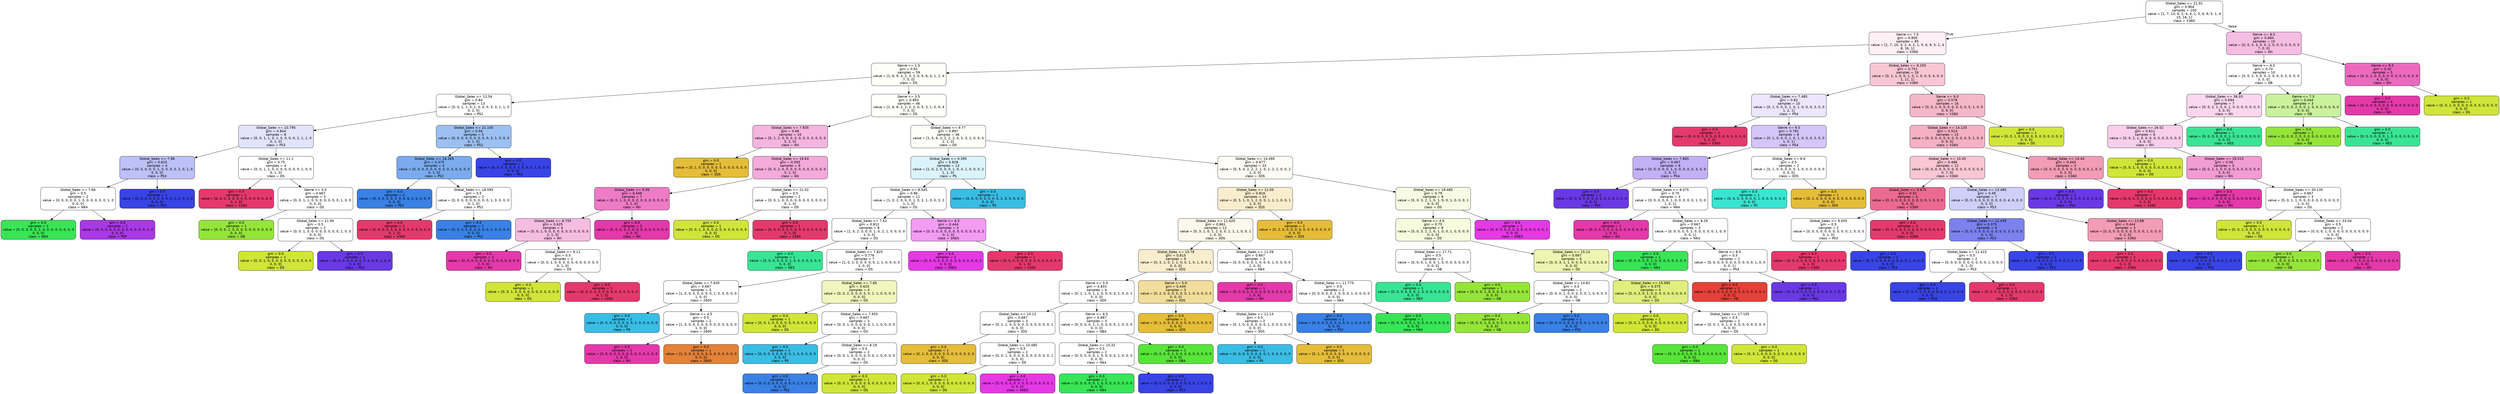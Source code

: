 digraph Tree {
node [shape=box, style="filled, rounded", color="black", fontname="helvetica"] ;
edge [fontname="helvetica"] ;
0 [label="Global_Sales <= 21.91\ngini = 0.904\nsamples = 100\nvalue = [1, 7, 13, 6, 2, 4, 4, 1, 5, 6, 9, 5, 1, 4\n15, 16, 1]\nclass = X360", fillcolor="#fffdfd"] ;
1 [label="Genre <= 7.5\ngini = 0.905\nsamples = 85\nvalue = [1, 7, 10, 3, 2, 4, 2, 1, 5, 6, 9, 5, 1, 4\n8, 16, 1]\nclass = X360", fillcolor="#fdeff3"] ;
0 -> 1 [labeldistance=2.5, labelangle=45, headlabel="True"] ;
2 [label="Genre <= 1.5\ngini = 0.91\nsamples = 59\nvalue = [1, 6, 9, 3, 2, 3, 2, 0, 5, 6, 4, 1, 1, 4\n7, 5, 0]\nclass = DS", fillcolor="#fdfef7"] ;
1 -> 2 ;
3 [label="Global_Sales <= 12.54\ngini = 0.84\nsamples = 13\nvalue = [0, 0, 1, 1, 0, 1, 0, 0, 0, 3, 3, 1, 1, 0\n0, 2, 0]\nclass = PS2", fillcolor="#ffffff"] ;
2 -> 3 ;
4 [label="Global_Sales <= 10.795\ngini = 0.844\nsamples = 8\nvalue = [0, 0, 1, 1, 0, 1, 0, 0, 0, 0, 2, 1, 1, 0\n0, 1, 0]\nclass = PS3", fillcolor="#e3e4fb"] ;
3 -> 4 ;
5 [label="Global_Sales <= 7.98\ngini = 0.625\nsamples = 4\nvalue = [0, 0, 0, 0, 0, 1, 0, 0, 0, 0, 2, 0, 1, 0\n0, 0, 0]\nclass = PS3", fillcolor="#bdc1f6"] ;
4 -> 5 ;
6 [label="Global_Sales <= 7.66\ngini = 0.5\nsamples = 2\nvalue = [0, 0, 0, 0, 0, 1, 0, 0, 0, 0, 0, 0, 1, 0\n0, 0, 0]\nclass = N64", fillcolor="#ffffff"] ;
5 -> 6 ;
7 [label="gini = 0.0\nsamples = 1\nvalue = [0, 0, 0, 0, 0, 1, 0, 0, 0, 0, 0, 0, 0, 0\n0, 0, 0]\nclass = N64", fillcolor="#39e556"] ;
6 -> 7 ;
8 [label="gini = 0.0\nsamples = 1\nvalue = [0, 0, 0, 0, 0, 0, 0, 0, 0, 0, 0, 0, 1, 0\n0, 0, 0]\nclass = PSP", fillcolor="#a939e5"] ;
6 -> 8 ;
9 [label="gini = 0.0\nsamples = 2\nvalue = [0, 0, 0, 0, 0, 0, 0, 0, 0, 0, 2, 0, 0, 0\n0, 0, 0]\nclass = PS3", fillcolor="#3944e5"] ;
5 -> 9 ;
10 [label="Global_Sales <= 11.1\ngini = 0.75\nsamples = 4\nvalue = [0, 0, 1, 1, 0, 0, 0, 0, 0, 0, 0, 1, 0, 0\n0, 1, 0]\nclass = DS", fillcolor="#ffffff"] ;
4 -> 10 ;
11 [label="gini = 0.0\nsamples = 1\nvalue = [0, 0, 0, 0, 0, 0, 0, 0, 0, 0, 0, 0, 0, 0\n0, 1, 0]\nclass = X360", fillcolor="#e5396d"] ;
10 -> 11 ;
12 [label="Genre <= 0.5\ngini = 0.667\nsamples = 3\nvalue = [0, 0, 1, 1, 0, 0, 0, 0, 0, 0, 0, 1, 0, 0\n0, 0, 0]\nclass = DS", fillcolor="#ffffff"] ;
10 -> 12 ;
13 [label="gini = 0.0\nsamples = 1\nvalue = [0, 0, 0, 1, 0, 0, 0, 0, 0, 0, 0, 0, 0, 0\n0, 0, 0]\nclass = GB", fillcolor="#95e539"] ;
12 -> 13 ;
14 [label="Global_Sales <= 11.94\ngini = 0.5\nsamples = 2\nvalue = [0, 0, 1, 0, 0, 0, 0, 0, 0, 0, 0, 1, 0, 0\n0, 0, 0]\nclass = DS", fillcolor="#ffffff"] ;
12 -> 14 ;
15 [label="gini = 0.0\nsamples = 1\nvalue = [0, 0, 1, 0, 0, 0, 0, 0, 0, 0, 0, 0, 0, 0\n0, 0, 0]\nclass = DS", fillcolor="#d1e539"] ;
14 -> 15 ;
16 [label="gini = 0.0\nsamples = 1\nvalue = [0, 0, 0, 0, 0, 0, 0, 0, 0, 0, 0, 1, 0, 0\n0, 0, 0]\nclass = PS4", fillcolor="#6a39e5"] ;
14 -> 16 ;
17 [label="Global_Sales <= 21.105\ngini = 0.56\nsamples = 5\nvalue = [0, 0, 0, 0, 0, 0, 0, 0, 0, 3, 1, 0, 0, 0\n0, 1, 0]\nclass = PS2", fillcolor="#9cc0f2"] ;
3 -> 17 ;
18 [label="Global_Sales <= 16.265\ngini = 0.375\nsamples = 4\nvalue = [0, 0, 0, 0, 0, 0, 0, 0, 0, 3, 0, 0, 0, 0\n0, 1, 0]\nclass = PS2", fillcolor="#7babee"] ;
17 -> 18 ;
19 [label="gini = 0.0\nsamples = 2\nvalue = [0, 0, 0, 0, 0, 0, 0, 0, 0, 2, 0, 0, 0, 0\n0, 0, 0]\nclass = PS2", fillcolor="#3981e5"] ;
18 -> 19 ;
20 [label="Global_Sales <= 18.595\ngini = 0.5\nsamples = 2\nvalue = [0, 0, 0, 0, 0, 0, 0, 0, 0, 1, 0, 0, 0, 0\n0, 1, 0]\nclass = PS2", fillcolor="#ffffff"] ;
18 -> 20 ;
21 [label="gini = 0.0\nsamples = 1\nvalue = [0, 0, 0, 0, 0, 0, 0, 0, 0, 0, 0, 0, 0, 0\n0, 1, 0]\nclass = X360", fillcolor="#e5396d"] ;
20 -> 21 ;
22 [label="gini = 0.0\nsamples = 1\nvalue = [0, 0, 0, 0, 0, 0, 0, 0, 0, 1, 0, 0, 0, 0\n0, 0, 0]\nclass = PS2", fillcolor="#3981e5"] ;
20 -> 22 ;
23 [label="gini = 0.0\nsamples = 1\nvalue = [0, 0, 0, 0, 0, 0, 0, 0, 0, 0, 1, 0, 0, 0\n0, 0, 0]\nclass = PS3", fillcolor="#3944e5"] ;
17 -> 23 ;
24 [label="Genre <= 3.5\ngini = 0.893\nsamples = 46\nvalue = [1, 6, 8, 2, 2, 2, 2, 0, 5, 3, 1, 0, 0, 4\n7, 3, 0]\nclass = DS", fillcolor="#fefefa"] ;
2 -> 24 ;
25 [label="Global_Sales <= 7.935\ngini = 0.66\nsamples = 10\nvalue = [0, 1, 2, 0, 0, 0, 0, 0, 0, 0, 0, 0, 0, 0\n5, 2, 0]\nclass = Wii", fillcolor="#f5b5df"] ;
24 -> 25 ;
26 [label="gini = 0.0\nsamples = 1\nvalue = [0, 1, 0, 0, 0, 0, 0, 0, 0, 0, 0, 0, 0, 0\n0, 0, 0]\nclass = 3DS", fillcolor="#e5bd39"] ;
25 -> 26 ;
27 [label="Global_Sales <= 16.63\ngini = 0.593\nsamples = 9\nvalue = [0, 0, 2, 0, 0, 0, 0, 0, 0, 0, 0, 0, 0, 0\n5, 2, 0]\nclass = Wii", fillcolor="#f4aada"] ;
25 -> 27 ;
28 [label="Global_Sales <= 9.36\ngini = 0.449\nsamples = 7\nvalue = [0, 0, 1, 0, 0, 0, 0, 0, 0, 0, 0, 0, 0, 0\n5, 1, 0]\nclass = Wii", fillcolor="#ee7bc6"] ;
27 -> 28 ;
29 [label="Global_Sales <= 8.755\ngini = 0.625\nsamples = 4\nvalue = [0, 0, 1, 0, 0, 0, 0, 0, 0, 0, 0, 0, 0, 0\n2, 1, 0]\nclass = Wii", fillcolor="#f6bde2"] ;
28 -> 29 ;
30 [label="gini = 0.0\nsamples = 2\nvalue = [0, 0, 0, 0, 0, 0, 0, 0, 0, 0, 0, 0, 0, 0\n2, 0, 0]\nclass = Wii", fillcolor="#e539a9"] ;
29 -> 30 ;
31 [label="Global_Sales <= 9.11\ngini = 0.5\nsamples = 2\nvalue = [0, 0, 1, 0, 0, 0, 0, 0, 0, 0, 0, 0, 0, 0\n0, 1, 0]\nclass = DS", fillcolor="#ffffff"] ;
29 -> 31 ;
32 [label="gini = 0.0\nsamples = 1\nvalue = [0, 0, 1, 0, 0, 0, 0, 0, 0, 0, 0, 0, 0, 0\n0, 0, 0]\nclass = DS", fillcolor="#d1e539"] ;
31 -> 32 ;
33 [label="gini = 0.0\nsamples = 1\nvalue = [0, 0, 0, 0, 0, 0, 0, 0, 0, 0, 0, 0, 0, 0\n0, 1, 0]\nclass = X360", fillcolor="#e5396d"] ;
31 -> 33 ;
34 [label="gini = 0.0\nsamples = 3\nvalue = [0, 0, 0, 0, 0, 0, 0, 0, 0, 0, 0, 0, 0, 0\n3, 0, 0]\nclass = Wii", fillcolor="#e539a9"] ;
28 -> 34 ;
35 [label="Global_Sales <= 21.02\ngini = 0.5\nsamples = 2\nvalue = [0, 0, 1, 0, 0, 0, 0, 0, 0, 0, 0, 0, 0, 0\n0, 1, 0]\nclass = DS", fillcolor="#ffffff"] ;
27 -> 35 ;
36 [label="gini = 0.0\nsamples = 1\nvalue = [0, 0, 1, 0, 0, 0, 0, 0, 0, 0, 0, 0, 0, 0\n0, 0, 0]\nclass = DS", fillcolor="#d1e539"] ;
35 -> 36 ;
37 [label="gini = 0.0\nsamples = 1\nvalue = [0, 0, 0, 0, 0, 0, 0, 0, 0, 0, 0, 0, 0, 0\n0, 1, 0]\nclass = X360", fillcolor="#e5396d"] ;
35 -> 37 ;
38 [label="Global_Sales <= 9.77\ngini = 0.897\nsamples = 36\nvalue = [1, 5, 6, 2, 2, 2, 2, 0, 5, 3, 1, 0, 0, 4\n2, 1, 0]\nclass = DS", fillcolor="#fefef9"] ;
24 -> 38 ;
39 [label="Global_Sales <= 9.395\ngini = 0.828\nsamples = 13\nvalue = [1, 0, 2, 0, 0, 0, 1, 0, 4, 1, 0, 0, 0, 2\n1, 1, 0]\nclass = PS", fillcolor="#dbf3fa"] ;
38 -> 39 ;
40 [label="Global_Sales <= 8.545\ngini = 0.86\nsamples = 11\nvalue = [1, 0, 2, 0, 0, 0, 1, 0, 2, 1, 0, 0, 0, 2\n1, 1, 0]\nclass = DS", fillcolor="#ffffff"] ;
39 -> 40 ;
41 [label="Global_Sales <= 7.52\ngini = 0.812\nsamples = 8\nvalue = [1, 0, 2, 0, 0, 0, 1, 0, 2, 1, 0, 0, 0, 0\n1, 0, 0]\nclass = DS", fillcolor="#ffffff"] ;
40 -> 41 ;
42 [label="gini = 0.0\nsamples = 1\nvalue = [0, 0, 0, 0, 0, 0, 1, 0, 0, 0, 0, 0, 0, 0\n0, 0, 0]\nclass = NES", fillcolor="#39e595"] ;
41 -> 42 ;
43 [label="Global_Sales <= 7.825\ngini = 0.776\nsamples = 7\nvalue = [1, 0, 2, 0, 0, 0, 0, 0, 2, 1, 0, 0, 0, 0\n1, 0, 0]\nclass = DS", fillcolor="#ffffff"] ;
41 -> 43 ;
44 [label="Global_Sales <= 7.635\ngini = 0.667\nsamples = 3\nvalue = [1, 0, 0, 0, 0, 0, 0, 0, 1, 0, 0, 0, 0, 0\n1, 0, 0]\nclass = 2600", fillcolor="#ffffff"] ;
43 -> 44 ;
45 [label="gini = 0.0\nsamples = 1\nvalue = [0, 0, 0, 0, 0, 0, 0, 0, 1, 0, 0, 0, 0, 0\n0, 0, 0]\nclass = PS", fillcolor="#39bde5"] ;
44 -> 45 ;
46 [label="Genre <= 4.5\ngini = 0.5\nsamples = 2\nvalue = [1, 0, 0, 0, 0, 0, 0, 0, 0, 0, 0, 0, 0, 0\n1, 0, 0]\nclass = 2600", fillcolor="#ffffff"] ;
44 -> 46 ;
47 [label="gini = 0.0\nsamples = 1\nvalue = [0, 0, 0, 0, 0, 0, 0, 0, 0, 0, 0, 0, 0, 0\n1, 0, 0]\nclass = Wii", fillcolor="#e539a9"] ;
46 -> 47 ;
48 [label="gini = 0.0\nsamples = 1\nvalue = [1, 0, 0, 0, 0, 0, 0, 0, 0, 0, 0, 0, 0, 0\n0, 0, 0]\nclass = 2600", fillcolor="#e58139"] ;
46 -> 48 ;
49 [label="Global_Sales <= 7.85\ngini = 0.625\nsamples = 4\nvalue = [0, 0, 2, 0, 0, 0, 0, 0, 1, 1, 0, 0, 0, 0\n0, 0, 0]\nclass = DS", fillcolor="#f0f6bd"] ;
43 -> 49 ;
50 [label="gini = 0.0\nsamples = 1\nvalue = [0, 0, 1, 0, 0, 0, 0, 0, 0, 0, 0, 0, 0, 0\n0, 0, 0]\nclass = DS", fillcolor="#d1e539"] ;
49 -> 50 ;
51 [label="Global_Sales <= 7.955\ngini = 0.667\nsamples = 3\nvalue = [0, 0, 1, 0, 0, 0, 0, 0, 1, 1, 0, 0, 0, 0\n0, 0, 0]\nclass = DS", fillcolor="#ffffff"] ;
49 -> 51 ;
52 [label="gini = 0.0\nsamples = 1\nvalue = [0, 0, 0, 0, 0, 0, 0, 0, 1, 0, 0, 0, 0, 0\n0, 0, 0]\nclass = PS", fillcolor="#39bde5"] ;
51 -> 52 ;
53 [label="Global_Sales <= 8.19\ngini = 0.5\nsamples = 2\nvalue = [0, 0, 1, 0, 0, 0, 0, 0, 0, 1, 0, 0, 0, 0\n0, 0, 0]\nclass = DS", fillcolor="#ffffff"] ;
51 -> 53 ;
54 [label="gini = 0.0\nsamples = 1\nvalue = [0, 0, 0, 0, 0, 0, 0, 0, 0, 1, 0, 0, 0, 0\n0, 0, 0]\nclass = PS2", fillcolor="#3981e5"] ;
53 -> 54 ;
55 [label="gini = 0.0\nsamples = 1\nvalue = [0, 0, 1, 0, 0, 0, 0, 0, 0, 0, 0, 0, 0, 0\n0, 0, 0]\nclass = DS", fillcolor="#d1e539"] ;
53 -> 55 ;
56 [label="Genre <= 6.5\ngini = 0.444\nsamples = 3\nvalue = [0, 0, 0, 0, 0, 0, 0, 0, 0, 0, 0, 0, 0, 2\n0, 1, 0]\nclass = SNES", fillcolor="#f29cf2"] ;
40 -> 56 ;
57 [label="gini = 0.0\nsamples = 2\nvalue = [0, 0, 0, 0, 0, 0, 0, 0, 0, 0, 0, 0, 0, 2\n0, 0, 0]\nclass = SNES", fillcolor="#e539e5"] ;
56 -> 57 ;
58 [label="gini = 0.0\nsamples = 1\nvalue = [0, 0, 0, 0, 0, 0, 0, 0, 0, 0, 0, 0, 0, 0\n0, 1, 0]\nclass = X360", fillcolor="#e5396d"] ;
56 -> 58 ;
59 [label="gini = 0.0\nsamples = 2\nvalue = [0, 0, 0, 0, 0, 0, 0, 0, 2, 0, 0, 0, 0, 0\n0, 0, 0]\nclass = PS", fillcolor="#39bde5"] ;
39 -> 59 ;
60 [label="Global_Sales <= 14.495\ngini = 0.877\nsamples = 23\nvalue = [0, 5, 4, 2, 2, 2, 1, 0, 1, 2, 1, 0, 0, 2\n1, 0, 0]\nclass = 3DS", fillcolor="#fefcf5"] ;
38 -> 60 ;
61 [label="Global_Sales <= 12.05\ngini = 0.816\nsamples = 14\nvalue = [0, 5, 1, 0, 1, 2, 0, 0, 1, 1, 1, 0, 0, 1\n1, 0, 0]\nclass = 3DS", fillcolor="#f8eece"] ;
60 -> 61 ;
62 [label="Global_Sales <= 11.425\ngini = 0.861\nsamples = 12\nvalue = [0, 3, 1, 0, 1, 2, 0, 0, 1, 1, 1, 0, 0, 1\n1, 0, 0]\nclass = 3DS", fillcolor="#fcf8eb"] ;
61 -> 62 ;
63 [label="Global_Sales <= 10.78\ngini = 0.815\nsamples = 9\nvalue = [0, 3, 1, 0, 1, 1, 0, 0, 1, 0, 1, 0, 0, 1\n0, 0, 0]\nclass = 3DS", fillcolor="#f8eece"] ;
62 -> 63 ;
64 [label="Genre <= 5.0\ngini = 0.833\nsamples = 6\nvalue = [0, 1, 1, 0, 1, 1, 0, 0, 0, 0, 1, 0, 0, 1\n0, 0, 0]\nclass = 3DS", fillcolor="#ffffff"] ;
63 -> 64 ;
65 [label="Global_Sales <= 10.12\ngini = 0.667\nsamples = 3\nvalue = [0, 1, 1, 0, 0, 0, 0, 0, 0, 0, 0, 0, 0, 1\n0, 0, 0]\nclass = 3DS", fillcolor="#ffffff"] ;
64 -> 65 ;
66 [label="gini = 0.0\nsamples = 1\nvalue = [0, 1, 0, 0, 0, 0, 0, 0, 0, 0, 0, 0, 0, 0\n0, 0, 0]\nclass = 3DS", fillcolor="#e5bd39"] ;
65 -> 66 ;
67 [label="Global_Sales <= 10.485\ngini = 0.5\nsamples = 2\nvalue = [0, 0, 1, 0, 0, 0, 0, 0, 0, 0, 0, 0, 0, 1\n0, 0, 0]\nclass = DS", fillcolor="#ffffff"] ;
65 -> 67 ;
68 [label="gini = 0.0\nsamples = 1\nvalue = [0, 0, 1, 0, 0, 0, 0, 0, 0, 0, 0, 0, 0, 0\n0, 0, 0]\nclass = DS", fillcolor="#d1e539"] ;
67 -> 68 ;
69 [label="gini = 0.0\nsamples = 1\nvalue = [0, 0, 0, 0, 0, 0, 0, 0, 0, 0, 0, 0, 0, 1\n0, 0, 0]\nclass = SNES", fillcolor="#e539e5"] ;
67 -> 69 ;
70 [label="Genre <= 6.5\ngini = 0.667\nsamples = 3\nvalue = [0, 0, 0, 0, 1, 1, 0, 0, 0, 0, 1, 0, 0, 0\n0, 0, 0]\nclass = GBA", fillcolor="#ffffff"] ;
64 -> 70 ;
71 [label="Global_Sales <= 10.32\ngini = 0.5\nsamples = 2\nvalue = [0, 0, 0, 0, 0, 1, 0, 0, 0, 0, 1, 0, 0, 0\n0, 0, 0]\nclass = N64", fillcolor="#ffffff"] ;
70 -> 71 ;
72 [label="gini = 0.0\nsamples = 1\nvalue = [0, 0, 0, 0, 0, 1, 0, 0, 0, 0, 0, 0, 0, 0\n0, 0, 0]\nclass = N64", fillcolor="#39e556"] ;
71 -> 72 ;
73 [label="gini = 0.0\nsamples = 1\nvalue = [0, 0, 0, 0, 0, 0, 0, 0, 0, 0, 1, 0, 0, 0\n0, 0, 0]\nclass = PS3", fillcolor="#3944e5"] ;
71 -> 73 ;
74 [label="gini = 0.0\nsamples = 1\nvalue = [0, 0, 0, 0, 1, 0, 0, 0, 0, 0, 0, 0, 0, 0\n0, 0, 0]\nclass = GBA", fillcolor="#58e539"] ;
70 -> 74 ;
75 [label="Genre <= 5.0\ngini = 0.444\nsamples = 3\nvalue = [0, 2, 0, 0, 0, 0, 0, 0, 1, 0, 0, 0, 0, 0\n0, 0, 0]\nclass = 3DS", fillcolor="#f2de9c"] ;
63 -> 75 ;
76 [label="gini = 0.0\nsamples = 1\nvalue = [0, 1, 0, 0, 0, 0, 0, 0, 0, 0, 0, 0, 0, 0\n0, 0, 0]\nclass = 3DS", fillcolor="#e5bd39"] ;
75 -> 76 ;
77 [label="Global_Sales <= 11.14\ngini = 0.5\nsamples = 2\nvalue = [0, 1, 0, 0, 0, 0, 0, 0, 1, 0, 0, 0, 0, 0\n0, 0, 0]\nclass = 3DS", fillcolor="#ffffff"] ;
75 -> 77 ;
78 [label="gini = 0.0\nsamples = 1\nvalue = [0, 0, 0, 0, 0, 0, 0, 0, 1, 0, 0, 0, 0, 0\n0, 0, 0]\nclass = PS", fillcolor="#39bde5"] ;
77 -> 78 ;
79 [label="gini = 0.0\nsamples = 1\nvalue = [0, 1, 0, 0, 0, 0, 0, 0, 0, 0, 0, 0, 0, 0\n0, 0, 0]\nclass = 3DS", fillcolor="#e5bd39"] ;
77 -> 79 ;
80 [label="Global_Sales <= 11.59\ngini = 0.667\nsamples = 3\nvalue = [0, 0, 0, 0, 0, 1, 0, 0, 0, 1, 0, 0, 0, 0\n1, 0, 0]\nclass = N64", fillcolor="#ffffff"] ;
62 -> 80 ;
81 [label="gini = 0.0\nsamples = 1\nvalue = [0, 0, 0, 0, 0, 0, 0, 0, 0, 0, 0, 0, 0, 0\n1, 0, 0]\nclass = Wii", fillcolor="#e539a9"] ;
80 -> 81 ;
82 [label="Global_Sales <= 11.775\ngini = 0.5\nsamples = 2\nvalue = [0, 0, 0, 0, 0, 1, 0, 0, 0, 1, 0, 0, 0, 0\n0, 0, 0]\nclass = N64", fillcolor="#ffffff"] ;
80 -> 82 ;
83 [label="gini = 0.0\nsamples = 1\nvalue = [0, 0, 0, 0, 0, 0, 0, 0, 0, 1, 0, 0, 0, 0\n0, 0, 0]\nclass = PS2", fillcolor="#3981e5"] ;
82 -> 83 ;
84 [label="gini = 0.0\nsamples = 1\nvalue = [0, 0, 0, 0, 0, 1, 0, 0, 0, 0, 0, 0, 0, 0\n0, 0, 0]\nclass = N64", fillcolor="#39e556"] ;
82 -> 84 ;
85 [label="gini = 0.0\nsamples = 2\nvalue = [0, 2, 0, 0, 0, 0, 0, 0, 0, 0, 0, 0, 0, 0\n0, 0, 0]\nclass = 3DS", fillcolor="#e5bd39"] ;
61 -> 85 ;
86 [label="Global_Sales <= 19.485\ngini = 0.79\nsamples = 9\nvalue = [0, 0, 3, 2, 1, 0, 1, 0, 0, 1, 0, 0, 0, 1\n0, 0, 0]\nclass = DS", fillcolor="#f8fbe3"] ;
60 -> 86 ;
87 [label="Genre <= 4.5\ngini = 0.75\nsamples = 8\nvalue = [0, 0, 3, 2, 1, 0, 1, 0, 0, 1, 0, 0, 0, 0\n0, 0, 0]\nclass = DS", fillcolor="#f7fbde"] ;
86 -> 87 ;
88 [label="Global_Sales <= 17.71\ngini = 0.5\nsamples = 2\nvalue = [0, 0, 0, 1, 0, 0, 1, 0, 0, 0, 0, 0, 0, 0\n0, 0, 0]\nclass = GB", fillcolor="#ffffff"] ;
87 -> 88 ;
89 [label="gini = 0.0\nsamples = 1\nvalue = [0, 0, 0, 0, 0, 0, 1, 0, 0, 0, 0, 0, 0, 0\n0, 0, 0]\nclass = NES", fillcolor="#39e595"] ;
88 -> 89 ;
90 [label="gini = 0.0\nsamples = 1\nvalue = [0, 0, 0, 1, 0, 0, 0, 0, 0, 0, 0, 0, 0, 0\n0, 0, 0]\nclass = GB", fillcolor="#95e539"] ;
88 -> 90 ;
91 [label="Global_Sales <= 15.14\ngini = 0.667\nsamples = 6\nvalue = [0, 0, 3, 1, 1, 0, 0, 0, 0, 1, 0, 0, 0, 0\n0, 0, 0]\nclass = DS", fillcolor="#edf5b0"] ;
87 -> 91 ;
92 [label="Global_Sales <= 14.81\ngini = 0.5\nsamples = 2\nvalue = [0, 0, 0, 1, 0, 0, 0, 0, 0, 1, 0, 0, 0, 0\n0, 0, 0]\nclass = GB", fillcolor="#ffffff"] ;
91 -> 92 ;
93 [label="gini = 0.0\nsamples = 1\nvalue = [0, 0, 0, 1, 0, 0, 0, 0, 0, 0, 0, 0, 0, 0\n0, 0, 0]\nclass = GB", fillcolor="#95e539"] ;
92 -> 93 ;
94 [label="gini = 0.0\nsamples = 1\nvalue = [0, 0, 0, 0, 0, 0, 0, 0, 0, 1, 0, 0, 0, 0\n0, 0, 0]\nclass = PS2", fillcolor="#3981e5"] ;
92 -> 94 ;
95 [label="Global_Sales <= 15.585\ngini = 0.375\nsamples = 4\nvalue = [0, 0, 3, 0, 1, 0, 0, 0, 0, 0, 0, 0, 0, 0\n0, 0, 0]\nclass = DS", fillcolor="#e0ee7b"] ;
91 -> 95 ;
96 [label="gini = 0.0\nsamples = 2\nvalue = [0, 0, 2, 0, 0, 0, 0, 0, 0, 0, 0, 0, 0, 0\n0, 0, 0]\nclass = DS", fillcolor="#d1e539"] ;
95 -> 96 ;
97 [label="Global_Sales <= 17.105\ngini = 0.5\nsamples = 2\nvalue = [0, 0, 1, 0, 1, 0, 0, 0, 0, 0, 0, 0, 0, 0\n0, 0, 0]\nclass = DS", fillcolor="#ffffff"] ;
95 -> 97 ;
98 [label="gini = 0.0\nsamples = 1\nvalue = [0, 0, 0, 0, 1, 0, 0, 0, 0, 0, 0, 0, 0, 0\n0, 0, 0]\nclass = GBA", fillcolor="#58e539"] ;
97 -> 98 ;
99 [label="gini = 0.0\nsamples = 1\nvalue = [0, 0, 1, 0, 0, 0, 0, 0, 0, 0, 0, 0, 0, 0\n0, 0, 0]\nclass = DS", fillcolor="#d1e539"] ;
97 -> 99 ;
100 [label="gini = 0.0\nsamples = 1\nvalue = [0, 0, 0, 0, 0, 0, 0, 0, 0, 0, 0, 0, 0, 1\n0, 0, 0]\nclass = SNES", fillcolor="#e539e5"] ;
86 -> 100 ;
101 [label="Global_Sales <= 9.205\ngini = 0.751\nsamples = 26\nvalue = [0, 1, 1, 0, 0, 1, 0, 1, 0, 0, 5, 4, 0, 0\n1, 11, 1]\nclass = X360", fillcolor="#f8c6d5"] ;
1 -> 101 ;
102 [label="Global_Sales <= 7.485\ngini = 0.82\nsamples = 10\nvalue = [0, 1, 0, 0, 0, 1, 0, 1, 0, 0, 0, 3, 0, 0\n1, 2, 1]\nclass = PS4", fillcolor="#ece6fc"] ;
101 -> 102 ;
103 [label="gini = 0.0\nsamples = 2\nvalue = [0, 0, 0, 0, 0, 0, 0, 0, 0, 0, 0, 0, 0, 0\n0, 2, 0]\nclass = X360", fillcolor="#e5396d"] ;
102 -> 103 ;
104 [label="Genre <= 9.5\ngini = 0.781\nsamples = 8\nvalue = [0, 1, 0, 0, 0, 1, 0, 1, 0, 0, 0, 3, 0, 0\n1, 0, 1]\nclass = PS4", fillcolor="#d4c6f8"] ;
102 -> 104 ;
105 [label="Global_Sales <= 7.865\ngini = 0.667\nsamples = 6\nvalue = [0, 0, 0, 0, 0, 1, 0, 0, 0, 0, 0, 3, 0, 0\n1, 0, 1]\nclass = PS4", fillcolor="#c3b0f5"] ;
104 -> 105 ;
106 [label="gini = 0.0\nsamples = 2\nvalue = [0, 0, 0, 0, 0, 0, 0, 0, 0, 0, 0, 2, 0, 0\n0, 0, 0]\nclass = PS4", fillcolor="#6a39e5"] ;
105 -> 106 ;
107 [label="Global_Sales <= 8.075\ngini = 0.75\nsamples = 4\nvalue = [0, 0, 0, 0, 0, 1, 0, 0, 0, 0, 0, 1, 0, 0\n1, 0, 1]\nclass = N64", fillcolor="#ffffff"] ;
105 -> 107 ;
108 [label="gini = 0.0\nsamples = 1\nvalue = [0, 0, 0, 0, 0, 0, 0, 0, 0, 0, 0, 0, 0, 0\n1, 0, 0]\nclass = Wii", fillcolor="#e539a9"] ;
107 -> 108 ;
109 [label="Global_Sales <= 8.29\ngini = 0.667\nsamples = 3\nvalue = [0, 0, 0, 0, 0, 1, 0, 0, 0, 0, 0, 1, 0, 0\n0, 0, 1]\nclass = N64", fillcolor="#ffffff"] ;
107 -> 109 ;
110 [label="gini = 0.0\nsamples = 1\nvalue = [0, 0, 0, 0, 0, 1, 0, 0, 0, 0, 0, 0, 0, 0\n0, 0, 0]\nclass = N64", fillcolor="#39e556"] ;
109 -> 110 ;
111 [label="Genre <= 8.5\ngini = 0.5\nsamples = 2\nvalue = [0, 0, 0, 0, 0, 0, 0, 0, 0, 0, 0, 1, 0, 0\n0, 0, 1]\nclass = PS4", fillcolor="#ffffff"] ;
109 -> 111 ;
112 [label="gini = 0.0\nsamples = 1\nvalue = [0, 0, 0, 0, 0, 0, 0, 0, 0, 0, 0, 0, 0, 0\n0, 0, 1]\nclass = XB", fillcolor="#e54139"] ;
111 -> 112 ;
113 [label="gini = 0.0\nsamples = 1\nvalue = [0, 0, 0, 0, 0, 0, 0, 0, 0, 0, 0, 1, 0, 0\n0, 0, 0]\nclass = PS4", fillcolor="#6a39e5"] ;
111 -> 113 ;
114 [label="Global_Sales <= 8.6\ngini = 0.5\nsamples = 2\nvalue = [0, 1, 0, 0, 0, 0, 0, 1, 0, 0, 0, 0, 0, 0\n0, 0, 0]\nclass = 3DS", fillcolor="#ffffff"] ;
104 -> 114 ;
115 [label="gini = 0.0\nsamples = 1\nvalue = [0, 0, 0, 0, 0, 0, 0, 1, 0, 0, 0, 0, 0, 0\n0, 0, 0]\nclass = PC", fillcolor="#39e5d1"] ;
114 -> 115 ;
116 [label="gini = 0.0\nsamples = 1\nvalue = [0, 1, 0, 0, 0, 0, 0, 0, 0, 0, 0, 0, 0, 0\n0, 0, 0]\nclass = 3DS", fillcolor="#e5bd39"] ;
114 -> 116 ;
117 [label="Genre <= 9.0\ngini = 0.578\nsamples = 16\nvalue = [0, 0, 1, 0, 0, 0, 0, 0, 0, 0, 5, 1, 0, 0\n0, 9, 0]\nclass = X360", fillcolor="#f6b7ca"] ;
101 -> 117 ;
118 [label="Global_Sales <= 14.135\ngini = 0.524\nsamples = 15\nvalue = [0, 0, 0, 0, 0, 0, 0, 0, 0, 0, 5, 1, 0, 0\n0, 9, 0]\nclass = X360", fillcolor="#f5b0c5"] ;
117 -> 118 ;
119 [label="Global_Sales <= 10.45\ngini = 0.486\nsamples = 12\nvalue = [0, 0, 0, 0, 0, 0, 0, 0, 0, 0, 5, 0, 0, 0\n0, 7, 0]\nclass = X360", fillcolor="#f8c6d5"] ;
118 -> 119 ;
120 [label="Global_Sales <= 9.675\ngini = 0.32\nsamples = 5\nvalue = [0, 0, 0, 0, 0, 0, 0, 0, 0, 0, 1, 0, 0, 0\n0, 4, 0]\nclass = X360", fillcolor="#ec6a92"] ;
119 -> 120 ;
121 [label="Global_Sales <= 9.455\ngini = 0.5\nsamples = 2\nvalue = [0, 0, 0, 0, 0, 0, 0, 0, 0, 0, 1, 0, 0, 0\n0, 1, 0]\nclass = PS3", fillcolor="#ffffff"] ;
120 -> 121 ;
122 [label="gini = 0.0\nsamples = 1\nvalue = [0, 0, 0, 0, 0, 0, 0, 0, 0, 0, 0, 0, 0, 0\n0, 1, 0]\nclass = X360", fillcolor="#e5396d"] ;
121 -> 122 ;
123 [label="gini = 0.0\nsamples = 1\nvalue = [0, 0, 0, 0, 0, 0, 0, 0, 0, 0, 1, 0, 0, 0\n0, 0, 0]\nclass = PS3", fillcolor="#3944e5"] ;
121 -> 123 ;
124 [label="gini = 0.0\nsamples = 3\nvalue = [0, 0, 0, 0, 0, 0, 0, 0, 0, 0, 0, 0, 0, 0\n0, 3, 0]\nclass = X360", fillcolor="#e5396d"] ;
120 -> 124 ;
125 [label="Global_Sales <= 13.485\ngini = 0.49\nsamples = 7\nvalue = [0, 0, 0, 0, 0, 0, 0, 0, 0, 0, 4, 0, 0, 0\n0, 3, 0]\nclass = PS3", fillcolor="#ced0f8"] ;
119 -> 125 ;
126 [label="Global_Sales <= 12.435\ngini = 0.375\nsamples = 4\nvalue = [0, 0, 0, 0, 0, 0, 0, 0, 0, 0, 3, 0, 0, 0\n0, 1, 0]\nclass = PS3", fillcolor="#7b82ee"] ;
125 -> 126 ;
127 [label="Global_Sales <= 11.415\ngini = 0.5\nsamples = 2\nvalue = [0, 0, 0, 0, 0, 0, 0, 0, 0, 0, 1, 0, 0, 0\n0, 1, 0]\nclass = PS3", fillcolor="#ffffff"] ;
126 -> 127 ;
128 [label="gini = 0.0\nsamples = 1\nvalue = [0, 0, 0, 0, 0, 0, 0, 0, 0, 0, 1, 0, 0, 0\n0, 0, 0]\nclass = PS3", fillcolor="#3944e5"] ;
127 -> 128 ;
129 [label="gini = 0.0\nsamples = 1\nvalue = [0, 0, 0, 0, 0, 0, 0, 0, 0, 0, 0, 0, 0, 0\n0, 1, 0]\nclass = X360", fillcolor="#e5396d"] ;
127 -> 129 ;
130 [label="gini = 0.0\nsamples = 2\nvalue = [0, 0, 0, 0, 0, 0, 0, 0, 0, 0, 2, 0, 0, 0\n0, 0, 0]\nclass = PS3", fillcolor="#3944e5"] ;
126 -> 130 ;
131 [label="Global_Sales <= 13.88\ngini = 0.444\nsamples = 3\nvalue = [0, 0, 0, 0, 0, 0, 0, 0, 0, 0, 1, 0, 0, 0\n0, 2, 0]\nclass = X360", fillcolor="#f29cb6"] ;
125 -> 131 ;
132 [label="gini = 0.0\nsamples = 2\nvalue = [0, 0, 0, 0, 0, 0, 0, 0, 0, 0, 0, 0, 0, 0\n0, 2, 0]\nclass = X360", fillcolor="#e5396d"] ;
131 -> 132 ;
133 [label="gini = 0.0\nsamples = 1\nvalue = [0, 0, 0, 0, 0, 0, 0, 0, 0, 0, 1, 0, 0, 0\n0, 0, 0]\nclass = PS3", fillcolor="#3944e5"] ;
131 -> 133 ;
134 [label="Global_Sales <= 14.44\ngini = 0.444\nsamples = 3\nvalue = [0, 0, 0, 0, 0, 0, 0, 0, 0, 0, 0, 1, 0, 0\n0, 2, 0]\nclass = X360", fillcolor="#f29cb6"] ;
118 -> 134 ;
135 [label="gini = 0.0\nsamples = 1\nvalue = [0, 0, 0, 0, 0, 0, 0, 0, 0, 0, 0, 1, 0, 0\n0, 0, 0]\nclass = PS4", fillcolor="#6a39e5"] ;
134 -> 135 ;
136 [label="gini = 0.0\nsamples = 2\nvalue = [0, 0, 0, 0, 0, 0, 0, 0, 0, 0, 0, 0, 0, 0\n0, 2, 0]\nclass = X360", fillcolor="#e5396d"] ;
134 -> 136 ;
137 [label="gini = 0.0\nsamples = 1\nvalue = [0, 0, 1, 0, 0, 0, 0, 0, 0, 0, 0, 0, 0, 0\n0, 0, 0]\nclass = DS", fillcolor="#d1e539"] ;
117 -> 137 ;
138 [label="Genre <= 8.5\ngini = 0.684\nsamples = 15\nvalue = [0, 0, 3, 3, 0, 0, 2, 0, 0, 0, 0, 0, 0, 0\n7, 0, 0]\nclass = Wii", fillcolor="#f6bde2"] ;
0 -> 138 [labeldistance=2.5, labelangle=-45, headlabel="False"] ;
139 [label="Genre <= 6.5\ngini = 0.74\nsamples = 10\nvalue = [0, 0, 2, 3, 0, 0, 2, 0, 0, 0, 0, 0, 0, 0\n3, 0, 0]\nclass = GB", fillcolor="#ffffff"] ;
138 -> 139 ;
140 [label="Global_Sales <= 38.03\ngini = 0.694\nsamples = 7\nvalue = [0, 0, 2, 1, 0, 0, 1, 0, 0, 0, 0, 0, 0, 0\n3, 0, 0]\nclass = Wii", fillcolor="#fad7ee"] ;
139 -> 140 ;
141 [label="Global_Sales <= 26.02\ngini = 0.611\nsamples = 6\nvalue = [0, 0, 2, 1, 0, 0, 0, 0, 0, 0, 0, 0, 0, 0\n3, 0, 0]\nclass = Wii", fillcolor="#f8ceea"] ;
140 -> 141 ;
142 [label="gini = 0.0\nsamples = 1\nvalue = [0, 0, 1, 0, 0, 0, 0, 0, 0, 0, 0, 0, 0, 0\n0, 0, 0]\nclass = DS", fillcolor="#d1e539"] ;
141 -> 142 ;
143 [label="Global_Sales <= 29.515\ngini = 0.56\nsamples = 5\nvalue = [0, 0, 1, 1, 0, 0, 0, 0, 0, 0, 0, 0, 0, 0\n3, 0, 0]\nclass = Wii", fillcolor="#f29cd4"] ;
141 -> 143 ;
144 [label="gini = 0.0\nsamples = 2\nvalue = [0, 0, 0, 0, 0, 0, 0, 0, 0, 0, 0, 0, 0, 0\n2, 0, 0]\nclass = Wii", fillcolor="#e539a9"] ;
143 -> 144 ;
145 [label="Global_Sales <= 30.135\ngini = 0.667\nsamples = 3\nvalue = [0, 0, 1, 1, 0, 0, 0, 0, 0, 0, 0, 0, 0, 0\n1, 0, 0]\nclass = DS", fillcolor="#ffffff"] ;
143 -> 145 ;
146 [label="gini = 0.0\nsamples = 1\nvalue = [0, 0, 1, 0, 0, 0, 0, 0, 0, 0, 0, 0, 0, 0\n0, 0, 0]\nclass = DS", fillcolor="#d1e539"] ;
145 -> 146 ;
147 [label="Global_Sales <= 33.04\ngini = 0.5\nsamples = 2\nvalue = [0, 0, 0, 1, 0, 0, 0, 0, 0, 0, 0, 0, 0, 0\n1, 0, 0]\nclass = GB", fillcolor="#ffffff"] ;
145 -> 147 ;
148 [label="gini = 0.0\nsamples = 1\nvalue = [0, 0, 0, 1, 0, 0, 0, 0, 0, 0, 0, 0, 0, 0\n0, 0, 0]\nclass = GB", fillcolor="#95e539"] ;
147 -> 148 ;
149 [label="gini = 0.0\nsamples = 1\nvalue = [0, 0, 0, 0, 0, 0, 0, 0, 0, 0, 0, 0, 0, 0\n1, 0, 0]\nclass = Wii", fillcolor="#e539a9"] ;
147 -> 149 ;
150 [label="gini = 0.0\nsamples = 1\nvalue = [0, 0, 0, 0, 0, 0, 1, 0, 0, 0, 0, 0, 0, 0\n0, 0, 0]\nclass = NES", fillcolor="#39e595"] ;
140 -> 150 ;
151 [label="Genre <= 7.5\ngini = 0.444\nsamples = 3\nvalue = [0, 0, 0, 2, 0, 0, 1, 0, 0, 0, 0, 0, 0, 0\n0, 0, 0]\nclass = GB", fillcolor="#caf29c"] ;
139 -> 151 ;
152 [label="gini = 0.0\nsamples = 2\nvalue = [0, 0, 0, 2, 0, 0, 0, 0, 0, 0, 0, 0, 0, 0\n0, 0, 0]\nclass = GB", fillcolor="#95e539"] ;
151 -> 152 ;
153 [label="gini = 0.0\nsamples = 1\nvalue = [0, 0, 0, 0, 0, 0, 1, 0, 0, 0, 0, 0, 0, 0\n0, 0, 0]\nclass = NES", fillcolor="#39e595"] ;
151 -> 153 ;
154 [label="Genre <= 9.5\ngini = 0.32\nsamples = 5\nvalue = [0, 0, 1, 0, 0, 0, 0, 0, 0, 0, 0, 0, 0, 0\n4, 0, 0]\nclass = Wii", fillcolor="#ec6abe"] ;
138 -> 154 ;
155 [label="gini = 0.0\nsamples = 4\nvalue = [0, 0, 0, 0, 0, 0, 0, 0, 0, 0, 0, 0, 0, 0\n4, 0, 0]\nclass = Wii", fillcolor="#e539a9"] ;
154 -> 155 ;
156 [label="gini = 0.0\nsamples = 1\nvalue = [0, 0, 1, 0, 0, 0, 0, 0, 0, 0, 0, 0, 0, 0\n0, 0, 0]\nclass = DS", fillcolor="#d1e539"] ;
154 -> 156 ;
}